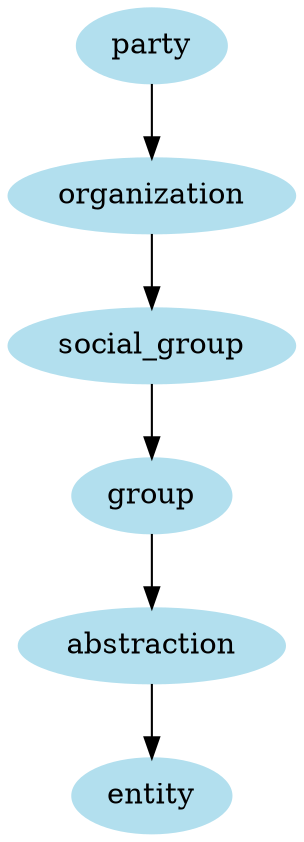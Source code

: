 digraph unix {
	node [color=lightblue2 style=filled]
	size="6,6"
	party -> organization
	organization -> social_group
	social_group -> group
	group -> abstraction
	abstraction -> entity
}
